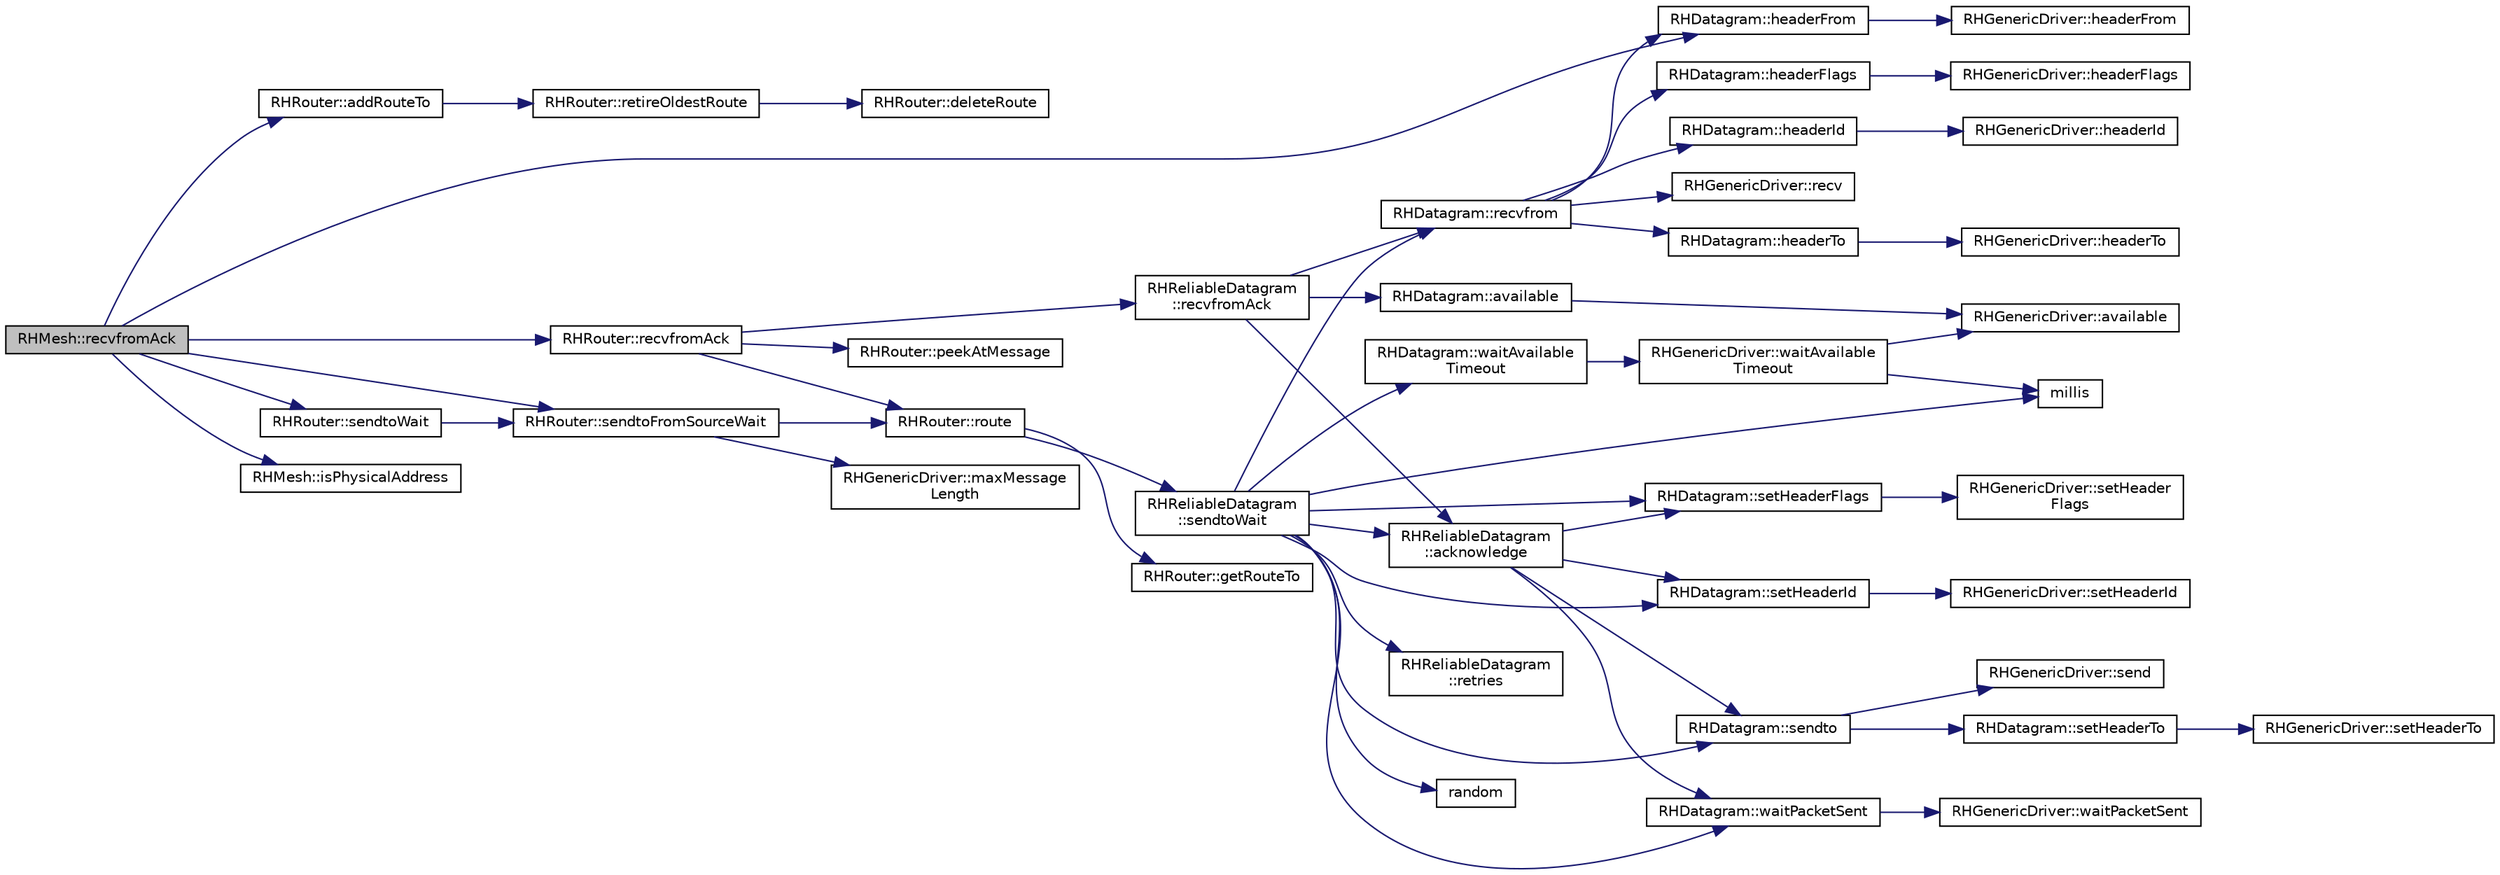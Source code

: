 digraph "RHMesh::recvfromAck"
{
 // LATEX_PDF_SIZE
  edge [fontname="Helvetica",fontsize="10",labelfontname="Helvetica",labelfontsize="10"];
  node [fontname="Helvetica",fontsize="10",shape=record];
  rankdir="LR";
  Node1 [label="RHMesh::recvfromAck",height=0.2,width=0.4,color="black", fillcolor="grey75", style="filled", fontcolor="black",tooltip=" "];
  Node1 -> Node2 [color="midnightblue",fontsize="10",style="solid",fontname="Helvetica"];
  Node2 [label="RHRouter::addRouteTo",height=0.2,width=0.4,color="black", fillcolor="white", style="filled",URL="$class_r_h_router.html#a82c639a2d6bb32d0f86f63da12baa7bd",tooltip=" "];
  Node2 -> Node3 [color="midnightblue",fontsize="10",style="solid",fontname="Helvetica"];
  Node3 [label="RHRouter::retireOldestRoute",height=0.2,width=0.4,color="black", fillcolor="white", style="filled",URL="$class_r_h_router.html#a958eaae62e1c0a0586ab80a455ba91ba",tooltip=" "];
  Node3 -> Node4 [color="midnightblue",fontsize="10",style="solid",fontname="Helvetica"];
  Node4 [label="RHRouter::deleteRoute",height=0.2,width=0.4,color="black", fillcolor="white", style="filled",URL="$class_r_h_router.html#ab8b31ee5a0063c942c761554ceaf76d9",tooltip=" "];
  Node1 -> Node5 [color="midnightblue",fontsize="10",style="solid",fontname="Helvetica"];
  Node5 [label="RHDatagram::headerFrom",height=0.2,width=0.4,color="black", fillcolor="white", style="filled",URL="$class_r_h_datagram.html#a216f6cafb7de91cc85af38dc6155c113",tooltip=" "];
  Node5 -> Node6 [color="midnightblue",fontsize="10",style="solid",fontname="Helvetica"];
  Node6 [label="RHGenericDriver::headerFrom",height=0.2,width=0.4,color="black", fillcolor="white", style="filled",URL="$class_r_h_generic_driver.html#a8cf7a972186592c51c6fde034d17ab9f",tooltip=" "];
  Node1 -> Node7 [color="midnightblue",fontsize="10",style="solid",fontname="Helvetica"];
  Node7 [label="RHMesh::isPhysicalAddress",height=0.2,width=0.4,color="black", fillcolor="white", style="filled",URL="$class_r_h_mesh.html#abd08b8de473c27b89ffaed2f9a0de09d",tooltip=" "];
  Node1 -> Node8 [color="midnightblue",fontsize="10",style="solid",fontname="Helvetica"];
  Node8 [label="RHRouter::recvfromAck",height=0.2,width=0.4,color="black", fillcolor="white", style="filled",URL="$class_r_h_router.html#a4b662ef5e3a10e28698df9f99e47505b",tooltip=" "];
  Node8 -> Node9 [color="midnightblue",fontsize="10",style="solid",fontname="Helvetica"];
  Node9 [label="RHRouter::peekAtMessage",height=0.2,width=0.4,color="black", fillcolor="white", style="filled",URL="$class_r_h_router.html#ad917493856048d0fde6558b8d2f16d56",tooltip=" "];
  Node8 -> Node10 [color="midnightblue",fontsize="10",style="solid",fontname="Helvetica"];
  Node10 [label="RHReliableDatagram\l::recvfromAck",height=0.2,width=0.4,color="black", fillcolor="white", style="filled",URL="$class_r_h_reliable_datagram.html#af172410589842760babf938a0538334c",tooltip=" "];
  Node10 -> Node11 [color="midnightblue",fontsize="10",style="solid",fontname="Helvetica"];
  Node11 [label="RHReliableDatagram\l::acknowledge",height=0.2,width=0.4,color="black", fillcolor="white", style="filled",URL="$class_r_h_reliable_datagram.html#ad1ea9f35e98d248bf595563e52f66183",tooltip=" "];
  Node11 -> Node12 [color="midnightblue",fontsize="10",style="solid",fontname="Helvetica"];
  Node12 [label="RHDatagram::sendto",height=0.2,width=0.4,color="black", fillcolor="white", style="filled",URL="$class_r_h_datagram.html#a99894e3465aa607022cc240cc0394462",tooltip=" "];
  Node12 -> Node13 [color="midnightblue",fontsize="10",style="solid",fontname="Helvetica"];
  Node13 [label="RHGenericDriver::send",height=0.2,width=0.4,color="black", fillcolor="white", style="filled",URL="$class_r_h_generic_driver.html#a5716069edea652af8019daaeb64357ee",tooltip=" "];
  Node12 -> Node14 [color="midnightblue",fontsize="10",style="solid",fontname="Helvetica"];
  Node14 [label="RHDatagram::setHeaderTo",height=0.2,width=0.4,color="black", fillcolor="white", style="filled",URL="$class_r_h_datagram.html#aa4d577cb119ed5a37d20d9cdbc30c942",tooltip=" "];
  Node14 -> Node15 [color="midnightblue",fontsize="10",style="solid",fontname="Helvetica"];
  Node15 [label="RHGenericDriver::setHeaderTo",height=0.2,width=0.4,color="black", fillcolor="white", style="filled",URL="$class_r_h_generic_driver.html#a182436232f7a345bca0d1766d242f3fb",tooltip=" "];
  Node11 -> Node16 [color="midnightblue",fontsize="10",style="solid",fontname="Helvetica"];
  Node16 [label="RHDatagram::setHeaderFlags",height=0.2,width=0.4,color="black", fillcolor="white", style="filled",URL="$class_r_h_datagram.html#a10dca3a92476b8ab7728bf39632a44cd",tooltip=" "];
  Node16 -> Node17 [color="midnightblue",fontsize="10",style="solid",fontname="Helvetica"];
  Node17 [label="RHGenericDriver::setHeader\lFlags",height=0.2,width=0.4,color="black", fillcolor="white", style="filled",URL="$class_r_h_generic_driver.html#acb992b3c5e360e68b67e4843558bcf3b",tooltip=" "];
  Node11 -> Node18 [color="midnightblue",fontsize="10",style="solid",fontname="Helvetica"];
  Node18 [label="RHDatagram::setHeaderId",height=0.2,width=0.4,color="black", fillcolor="white", style="filled",URL="$class_r_h_datagram.html#a4aac12bf5bcc900eb525fa1676113803",tooltip=" "];
  Node18 -> Node19 [color="midnightblue",fontsize="10",style="solid",fontname="Helvetica"];
  Node19 [label="RHGenericDriver::setHeaderId",height=0.2,width=0.4,color="black", fillcolor="white", style="filled",URL="$class_r_h_generic_driver.html#a4dd57079264bda98bc89145fe5d2eb8f",tooltip=" "];
  Node11 -> Node20 [color="midnightblue",fontsize="10",style="solid",fontname="Helvetica"];
  Node20 [label="RHDatagram::waitPacketSent",height=0.2,width=0.4,color="black", fillcolor="white", style="filled",URL="$class_r_h_datagram.html#a3b453d9b83c4da71acc62eea77af3d73",tooltip=" "];
  Node20 -> Node21 [color="midnightblue",fontsize="10",style="solid",fontname="Helvetica"];
  Node21 [label="RHGenericDriver::waitPacketSent",height=0.2,width=0.4,color="black", fillcolor="white", style="filled",URL="$class_r_h_generic_driver.html#a7506f47e9a391ffa05f7271950c26ffe",tooltip=" "];
  Node10 -> Node22 [color="midnightblue",fontsize="10",style="solid",fontname="Helvetica"];
  Node22 [label="RHDatagram::available",height=0.2,width=0.4,color="black", fillcolor="white", style="filled",URL="$class_r_h_datagram.html#a118f5c8f0ac925335cea6f23d2063467",tooltip=" "];
  Node22 -> Node23 [color="midnightblue",fontsize="10",style="solid",fontname="Helvetica"];
  Node23 [label="RHGenericDriver::available",height=0.2,width=0.4,color="black", fillcolor="white", style="filled",URL="$class_r_h_generic_driver.html#a2dd522b8eb16c51dc948b4ca4d623888",tooltip=" "];
  Node10 -> Node24 [color="midnightblue",fontsize="10",style="solid",fontname="Helvetica"];
  Node24 [label="RHDatagram::recvfrom",height=0.2,width=0.4,color="black", fillcolor="white", style="filled",URL="$class_r_h_datagram.html#a76f519f91e9fd435e1c0be67ad999420",tooltip=" "];
  Node24 -> Node25 [color="midnightblue",fontsize="10",style="solid",fontname="Helvetica"];
  Node25 [label="RHDatagram::headerFlags",height=0.2,width=0.4,color="black", fillcolor="white", style="filled",URL="$class_r_h_datagram.html#a7bb61fc918e1844ec24cb696ec8cd87b",tooltip=" "];
  Node25 -> Node26 [color="midnightblue",fontsize="10",style="solid",fontname="Helvetica"];
  Node26 [label="RHGenericDriver::headerFlags",height=0.2,width=0.4,color="black", fillcolor="white", style="filled",URL="$class_r_h_generic_driver.html#a056fbd2df558971fe8a1653499a37c63",tooltip=" "];
  Node24 -> Node5 [color="midnightblue",fontsize="10",style="solid",fontname="Helvetica"];
  Node24 -> Node27 [color="midnightblue",fontsize="10",style="solid",fontname="Helvetica"];
  Node27 [label="RHDatagram::headerId",height=0.2,width=0.4,color="black", fillcolor="white", style="filled",URL="$class_r_h_datagram.html#a1db8fccebe40bb24950b1d3a3013880d",tooltip=" "];
  Node27 -> Node28 [color="midnightblue",fontsize="10",style="solid",fontname="Helvetica"];
  Node28 [label="RHGenericDriver::headerId",height=0.2,width=0.4,color="black", fillcolor="white", style="filled",URL="$class_r_h_generic_driver.html#a81548960bb29a3ac35325c74cd562f45",tooltip=" "];
  Node24 -> Node29 [color="midnightblue",fontsize="10",style="solid",fontname="Helvetica"];
  Node29 [label="RHDatagram::headerTo",height=0.2,width=0.4,color="black", fillcolor="white", style="filled",URL="$class_r_h_datagram.html#ac24d1bedb469a506a51526341c3f0a58",tooltip=" "];
  Node29 -> Node30 [color="midnightblue",fontsize="10",style="solid",fontname="Helvetica"];
  Node30 [label="RHGenericDriver::headerTo",height=0.2,width=0.4,color="black", fillcolor="white", style="filled",URL="$class_r_h_generic_driver.html#a6f49c9fe68354b50988dec435fa8d086",tooltip=" "];
  Node24 -> Node31 [color="midnightblue",fontsize="10",style="solid",fontname="Helvetica"];
  Node31 [label="RHGenericDriver::recv",height=0.2,width=0.4,color="black", fillcolor="white", style="filled",URL="$class_r_h_generic_driver.html#a58f0f64dff770bbeb1b197a5fca0579a",tooltip=" "];
  Node8 -> Node32 [color="midnightblue",fontsize="10",style="solid",fontname="Helvetica"];
  Node32 [label="RHRouter::route",height=0.2,width=0.4,color="black", fillcolor="white", style="filled",URL="$class_r_h_router.html#ab1a1865fe4de73356af8646a6cd9b8c8",tooltip=" "];
  Node32 -> Node33 [color="midnightblue",fontsize="10",style="solid",fontname="Helvetica"];
  Node33 [label="RHRouter::getRouteTo",height=0.2,width=0.4,color="black", fillcolor="white", style="filled",URL="$class_r_h_router.html#af9963186db7d5b88c4e6c212ffe2b07b",tooltip=" "];
  Node32 -> Node34 [color="midnightblue",fontsize="10",style="solid",fontname="Helvetica"];
  Node34 [label="RHReliableDatagram\l::sendtoWait",height=0.2,width=0.4,color="black", fillcolor="white", style="filled",URL="$class_r_h_reliable_datagram.html#ad282ac147986a63692582f323b56c47f",tooltip=" "];
  Node34 -> Node11 [color="midnightblue",fontsize="10",style="solid",fontname="Helvetica"];
  Node34 -> Node35 [color="midnightblue",fontsize="10",style="solid",fontname="Helvetica"];
  Node35 [label="millis",height=0.2,width=0.4,color="black", fillcolor="white", style="filled",URL="$_ras_pi_8cpp.html#a6ff7f2532a22366f0013bc41397129fd",tooltip=" "];
  Node34 -> Node36 [color="midnightblue",fontsize="10",style="solid",fontname="Helvetica"];
  Node36 [label="random",height=0.2,width=0.4,color="black", fillcolor="white", style="filled",URL="$_ras_pi_8cpp.html#a2d69632859fb548f0e5a74f77d36b1eb",tooltip=" "];
  Node34 -> Node24 [color="midnightblue",fontsize="10",style="solid",fontname="Helvetica"];
  Node34 -> Node37 [color="midnightblue",fontsize="10",style="solid",fontname="Helvetica"];
  Node37 [label="RHReliableDatagram\l::retries",height=0.2,width=0.4,color="black", fillcolor="white", style="filled",URL="$class_r_h_reliable_datagram.html#ac6be14d9e660e1a4538376d4b4931d1d",tooltip=" "];
  Node34 -> Node12 [color="midnightblue",fontsize="10",style="solid",fontname="Helvetica"];
  Node34 -> Node16 [color="midnightblue",fontsize="10",style="solid",fontname="Helvetica"];
  Node34 -> Node18 [color="midnightblue",fontsize="10",style="solid",fontname="Helvetica"];
  Node34 -> Node38 [color="midnightblue",fontsize="10",style="solid",fontname="Helvetica"];
  Node38 [label="RHDatagram::waitAvailable\lTimeout",height=0.2,width=0.4,color="black", fillcolor="white", style="filled",URL="$class_r_h_datagram.html#a01757f63f461642e91065421702872a5",tooltip=" "];
  Node38 -> Node39 [color="midnightblue",fontsize="10",style="solid",fontname="Helvetica"];
  Node39 [label="RHGenericDriver::waitAvailable\lTimeout",height=0.2,width=0.4,color="black", fillcolor="white", style="filled",URL="$class_r_h_generic_driver.html#a8ed545cecc22196a325333dc9637e4cf",tooltip=" "];
  Node39 -> Node23 [color="midnightblue",fontsize="10",style="solid",fontname="Helvetica"];
  Node39 -> Node35 [color="midnightblue",fontsize="10",style="solid",fontname="Helvetica"];
  Node34 -> Node20 [color="midnightblue",fontsize="10",style="solid",fontname="Helvetica"];
  Node1 -> Node40 [color="midnightblue",fontsize="10",style="solid",fontname="Helvetica"];
  Node40 [label="RHRouter::sendtoFromSourceWait",height=0.2,width=0.4,color="black", fillcolor="white", style="filled",URL="$class_r_h_router.html#a04ae267662e9f3c4629f0e7469d387c7",tooltip=" "];
  Node40 -> Node41 [color="midnightblue",fontsize="10",style="solid",fontname="Helvetica"];
  Node41 [label="RHGenericDriver::maxMessage\lLength",height=0.2,width=0.4,color="black", fillcolor="white", style="filled",URL="$class_r_h_generic_driver.html#a267459de4eb3032c5efb8b220af7d164",tooltip=" "];
  Node40 -> Node32 [color="midnightblue",fontsize="10",style="solid",fontname="Helvetica"];
  Node1 -> Node42 [color="midnightblue",fontsize="10",style="solid",fontname="Helvetica"];
  Node42 [label="RHRouter::sendtoWait",height=0.2,width=0.4,color="black", fillcolor="white", style="filled",URL="$class_r_h_router.html#a7ac935defd2418f45a4d9f391f7e0384",tooltip=" "];
  Node42 -> Node40 [color="midnightblue",fontsize="10",style="solid",fontname="Helvetica"];
}
